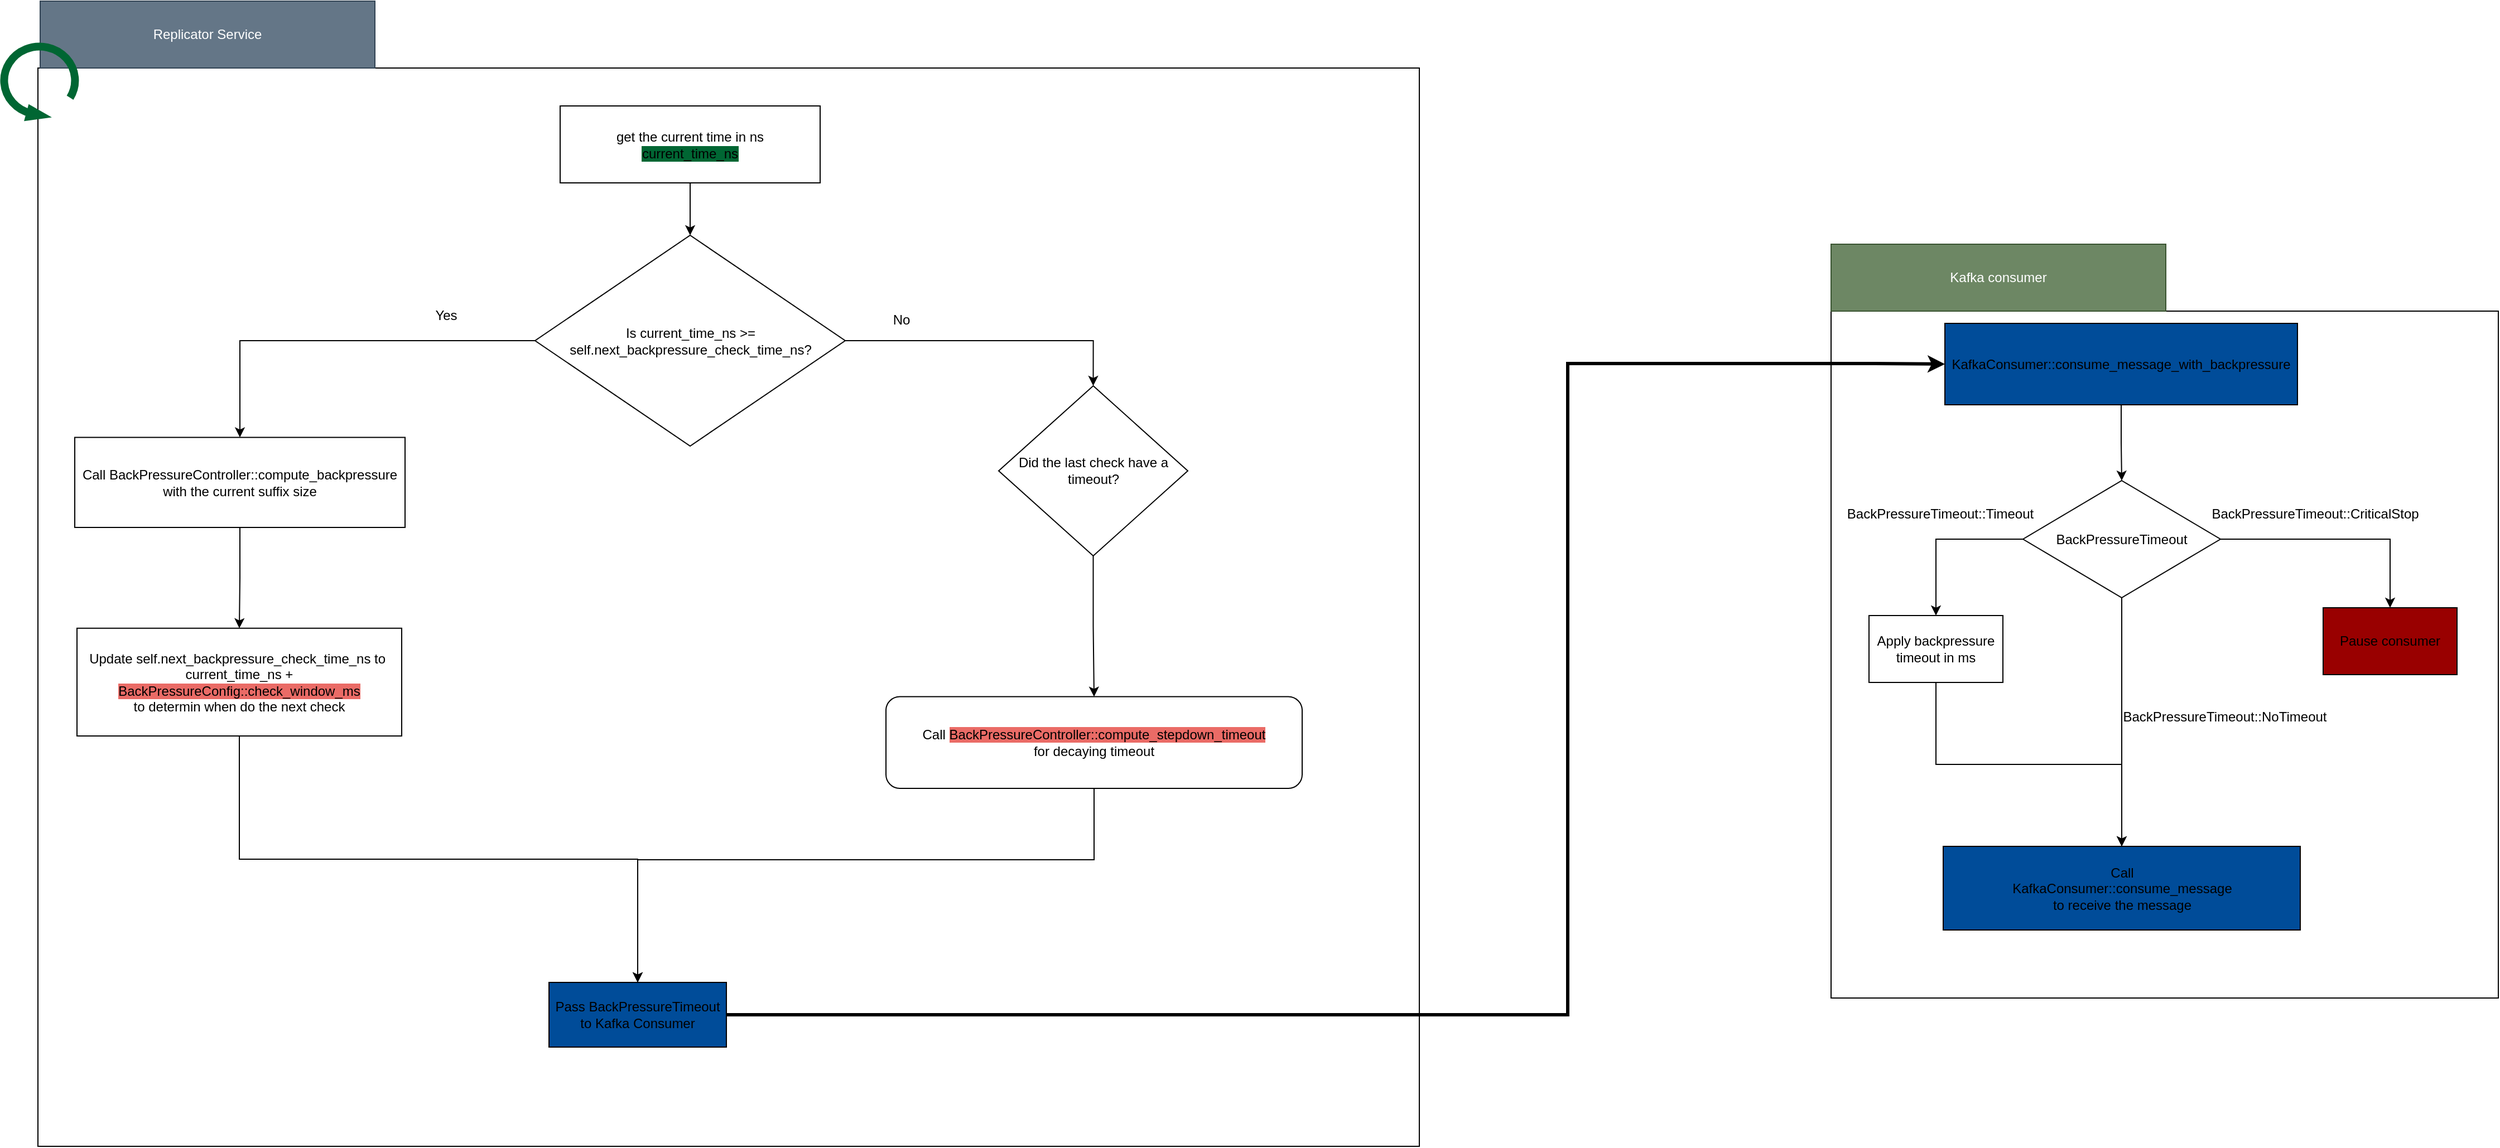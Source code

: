 <mxfile version="21.8.2" type="device">
  <diagram name="Page-1" id="tAE-cPwc15kO6dDDMqvA">
    <mxGraphModel dx="2554" dy="-2386" grid="0" gridSize="10" guides="1" tooltips="1" connect="1" arrows="1" fold="1" page="0" pageScale="1" pageWidth="827" pageHeight="1169" math="0" shadow="0">
      <root>
        <mxCell id="0" />
        <mxCell id="1" parent="0" />
        <mxCell id="R-dFO9PfzjRHCKzVX55h-59" value="" style="rounded=0;whiteSpace=wrap;html=1;" parent="1" vertex="1">
          <mxGeometry x="2336" y="4171" width="598" height="616" as="geometry" />
        </mxCell>
        <mxCell id="R-dFO9PfzjRHCKzVX55h-60" value="Kafka consumer" style="rounded=0;whiteSpace=wrap;html=1;fillColor=#6d8764;fontColor=#ffffff;strokeColor=#3A5431;" parent="1" vertex="1">
          <mxGeometry x="2336" y="4111" width="300" height="60" as="geometry" />
        </mxCell>
        <mxCell id="R-dFO9PfzjRHCKzVX55h-64" value="" style="rounded=0;whiteSpace=wrap;html=1;" parent="1" vertex="1">
          <mxGeometry x="729" y="3953" width="1238" height="967" as="geometry" />
        </mxCell>
        <mxCell id="R-dFO9PfzjRHCKzVX55h-65" value="Replicator Service" style="rounded=0;whiteSpace=wrap;html=1;fillColor=#647687;fontColor=#ffffff;strokeColor=#314354;" parent="1" vertex="1">
          <mxGeometry x="731" y="3893" width="300" height="60" as="geometry" />
        </mxCell>
        <mxCell id="tLa9vOW-6CeD3Q_6qola-4" value="" style="edgeStyle=orthogonalEdgeStyle;rounded=0;orthogonalLoop=1;jettySize=auto;html=1;" edge="1" parent="1" source="R-dFO9PfzjRHCKzVX55h-66" target="tLa9vOW-6CeD3Q_6qola-3">
          <mxGeometry relative="1" as="geometry" />
        </mxCell>
        <mxCell id="R-dFO9PfzjRHCKzVX55h-66" value="get the current time in ns&lt;br&gt;&lt;span style=&quot;background-color: rgb(0, 102, 51);&quot;&gt;current_time_ns&lt;/span&gt;" style="rounded=0;whiteSpace=wrap;html=1;" parent="1" vertex="1">
          <mxGeometry x="1197" y="3987" width="233" height="69" as="geometry" />
        </mxCell>
        <mxCell id="tLa9vOW-6CeD3Q_6qola-2" value="" style="verticalLabelPosition=bottom;html=1;verticalAlign=top;strokeWidth=7;shape=mxgraph.lean_mapping.physical_pull;pointerEvents=1;rotation=90;fillColor=#006633;strokeColor=#006633;" vertex="1" parent="1">
          <mxGeometry x="699" y="3933" width="63" height="64" as="geometry" />
        </mxCell>
        <mxCell id="tLa9vOW-6CeD3Q_6qola-6" value="" style="edgeStyle=orthogonalEdgeStyle;rounded=0;orthogonalLoop=1;jettySize=auto;html=1;entryX=0.5;entryY=0;entryDx=0;entryDy=0;" edge="1" parent="1" source="tLa9vOW-6CeD3Q_6qola-3" target="tLa9vOW-6CeD3Q_6qola-5">
          <mxGeometry relative="1" as="geometry" />
        </mxCell>
        <mxCell id="tLa9vOW-6CeD3Q_6qola-10" value="" style="edgeStyle=orthogonalEdgeStyle;rounded=0;orthogonalLoop=1;jettySize=auto;html=1;entryX=0.5;entryY=0;entryDx=0;entryDy=0;" edge="1" parent="1" source="tLa9vOW-6CeD3Q_6qola-3" target="tLa9vOW-6CeD3Q_6qola-9">
          <mxGeometry relative="1" as="geometry" />
        </mxCell>
        <mxCell id="tLa9vOW-6CeD3Q_6qola-3" value="Is current_time_ns &amp;gt;= self.next_backpressure_check_time_ns?" style="rhombus;whiteSpace=wrap;html=1;" vertex="1" parent="1">
          <mxGeometry x="1174.5" y="4103" width="278" height="189" as="geometry" />
        </mxCell>
        <mxCell id="tLa9vOW-6CeD3Q_6qola-14" value="" style="edgeStyle=orthogonalEdgeStyle;rounded=0;orthogonalLoop=1;jettySize=auto;html=1;" edge="1" parent="1" source="tLa9vOW-6CeD3Q_6qola-5" target="tLa9vOW-6CeD3Q_6qola-13">
          <mxGeometry relative="1" as="geometry" />
        </mxCell>
        <mxCell id="tLa9vOW-6CeD3Q_6qola-5" value="Call BackPressureController::compute_backpressure&lt;br&gt;with the current suffix size" style="whiteSpace=wrap;html=1;" vertex="1" parent="1">
          <mxGeometry x="762" y="4284.25" width="296" height="80.75" as="geometry" />
        </mxCell>
        <mxCell id="tLa9vOW-6CeD3Q_6qola-12" value="" style="edgeStyle=orthogonalEdgeStyle;rounded=0;orthogonalLoop=1;jettySize=auto;html=1;" edge="1" parent="1" source="tLa9vOW-6CeD3Q_6qola-9" target="tLa9vOW-6CeD3Q_6qola-11">
          <mxGeometry relative="1" as="geometry" />
        </mxCell>
        <mxCell id="tLa9vOW-6CeD3Q_6qola-9" value="Did the last check have a timeout?" style="rhombus;whiteSpace=wrap;html=1;" vertex="1" parent="1">
          <mxGeometry x="1590" y="4238" width="169.5" height="152.5" as="geometry" />
        </mxCell>
        <mxCell id="tLa9vOW-6CeD3Q_6qola-11" value="Call &lt;span style=&quot;background-color: rgb(234, 107, 102);&quot;&gt;BackPressureController::compute_stepdown_timeout&lt;/span&gt;&lt;br&gt;for decaying timeout" style="rounded=1;whiteSpace=wrap;html=1;" vertex="1" parent="1">
          <mxGeometry x="1489" y="4516.75" width="373" height="82.25" as="geometry" />
        </mxCell>
        <mxCell id="tLa9vOW-6CeD3Q_6qola-18" value="" style="edgeStyle=orthogonalEdgeStyle;rounded=0;orthogonalLoop=1;jettySize=auto;html=1;exitX=0.5;exitY=1;exitDx=0;exitDy=0;" edge="1" parent="1" source="tLa9vOW-6CeD3Q_6qola-13" target="tLa9vOW-6CeD3Q_6qola-17">
          <mxGeometry relative="1" as="geometry" />
        </mxCell>
        <mxCell id="tLa9vOW-6CeD3Q_6qola-13" value="Update self.next_backpressure_check_time_ns to&amp;nbsp;&lt;br&gt;current_time_ns + &lt;span style=&quot;background-color: rgb(234, 107, 102);&quot;&gt;BackPressureConfig::check_window_ms&lt;/span&gt;&lt;br&gt;to determin when do the next check" style="whiteSpace=wrap;html=1;" vertex="1" parent="1">
          <mxGeometry x="764" y="4455.38" width="291" height="96.62" as="geometry" />
        </mxCell>
        <mxCell id="tLa9vOW-6CeD3Q_6qola-23" value="" style="edgeStyle=orthogonalEdgeStyle;rounded=0;orthogonalLoop=1;jettySize=auto;html=1;strokeWidth=3;entryX=0;entryY=0.5;entryDx=0;entryDy=0;" edge="1" parent="1" source="tLa9vOW-6CeD3Q_6qola-17" target="tLa9vOW-6CeD3Q_6qola-24">
          <mxGeometry relative="1" as="geometry">
            <mxPoint x="2287" y="4284" as="targetPoint" />
            <Array as="points">
              <mxPoint x="2100" y="4802" />
              <mxPoint x="2100" y="4218" />
              <mxPoint x="2375" y="4218" />
            </Array>
          </mxGeometry>
        </mxCell>
        <mxCell id="tLa9vOW-6CeD3Q_6qola-17" value="Pass BackPressureTimeout to Kafka Consumer" style="whiteSpace=wrap;html=1;fillColor=#004C99;" vertex="1" parent="1">
          <mxGeometry x="1187" y="4773" width="159" height="58" as="geometry" />
        </mxCell>
        <mxCell id="tLa9vOW-6CeD3Q_6qola-19" value="" style="edgeStyle=orthogonalEdgeStyle;rounded=0;orthogonalLoop=1;jettySize=auto;html=1;exitX=0.5;exitY=1;exitDx=0;exitDy=0;entryX=0.5;entryY=0;entryDx=0;entryDy=0;" edge="1" parent="1" source="tLa9vOW-6CeD3Q_6qola-11" target="tLa9vOW-6CeD3Q_6qola-17">
          <mxGeometry relative="1" as="geometry">
            <mxPoint x="920" y="4562" as="sourcePoint" />
            <mxPoint x="1266" y="4766" as="targetPoint" />
            <Array as="points">
              <mxPoint x="1676" y="4663" />
              <mxPoint x="1267" y="4663" />
            </Array>
          </mxGeometry>
        </mxCell>
        <mxCell id="tLa9vOW-6CeD3Q_6qola-20" value="Yes" style="text;html=1;strokeColor=none;fillColor=none;align=center;verticalAlign=middle;whiteSpace=wrap;rounded=0;" vertex="1" parent="1">
          <mxGeometry x="1065" y="4160" width="60" height="30" as="geometry" />
        </mxCell>
        <mxCell id="tLa9vOW-6CeD3Q_6qola-21" value="No" style="text;html=1;strokeColor=none;fillColor=none;align=center;verticalAlign=middle;whiteSpace=wrap;rounded=0;" vertex="1" parent="1">
          <mxGeometry x="1473" y="4164" width="60" height="30" as="geometry" />
        </mxCell>
        <mxCell id="tLa9vOW-6CeD3Q_6qola-26" value="" style="edgeStyle=orthogonalEdgeStyle;rounded=0;orthogonalLoop=1;jettySize=auto;html=1;" edge="1" parent="1" source="tLa9vOW-6CeD3Q_6qola-24" target="tLa9vOW-6CeD3Q_6qola-25">
          <mxGeometry relative="1" as="geometry" />
        </mxCell>
        <mxCell id="tLa9vOW-6CeD3Q_6qola-24" value="KafkaConsumer::consume_message_with_backpressure" style="rounded=0;whiteSpace=wrap;html=1;fillColor=#004C99;" vertex="1" parent="1">
          <mxGeometry x="2438" y="4182" width="316" height="73" as="geometry" />
        </mxCell>
        <mxCell id="tLa9vOW-6CeD3Q_6qola-28" value="" style="edgeStyle=orthogonalEdgeStyle;rounded=0;orthogonalLoop=1;jettySize=auto;html=1;" edge="1" parent="1" source="tLa9vOW-6CeD3Q_6qola-25" target="tLa9vOW-6CeD3Q_6qola-27">
          <mxGeometry relative="1" as="geometry" />
        </mxCell>
        <mxCell id="tLa9vOW-6CeD3Q_6qola-30" value="" style="edgeStyle=orthogonalEdgeStyle;rounded=0;orthogonalLoop=1;jettySize=auto;html=1;" edge="1" parent="1" source="tLa9vOW-6CeD3Q_6qola-25" target="tLa9vOW-6CeD3Q_6qola-29">
          <mxGeometry relative="1" as="geometry" />
        </mxCell>
        <mxCell id="tLa9vOW-6CeD3Q_6qola-32" value="" style="edgeStyle=orthogonalEdgeStyle;rounded=0;orthogonalLoop=1;jettySize=auto;html=1;" edge="1" parent="1" source="tLa9vOW-6CeD3Q_6qola-25" target="tLa9vOW-6CeD3Q_6qola-31">
          <mxGeometry relative="1" as="geometry" />
        </mxCell>
        <mxCell id="tLa9vOW-6CeD3Q_6qola-25" value="BackPressureTimeout" style="rhombus;whiteSpace=wrap;html=1;rounded=0;" vertex="1" parent="1">
          <mxGeometry x="2508" y="4323" width="177" height="105" as="geometry" />
        </mxCell>
        <mxCell id="tLa9vOW-6CeD3Q_6qola-27" value="Call&lt;br&gt;KafkaConsumer::consume_message&lt;br&gt;to receive the message" style="whiteSpace=wrap;html=1;rounded=0;fillColor=#004C99;" vertex="1" parent="1">
          <mxGeometry x="2436.5" y="4651" width="320" height="75" as="geometry" />
        </mxCell>
        <mxCell id="tLa9vOW-6CeD3Q_6qola-39" value="" style="edgeStyle=orthogonalEdgeStyle;rounded=0;orthogonalLoop=1;jettySize=auto;html=1;entryX=0.5;entryY=0;entryDx=0;entryDy=0;" edge="1" parent="1" source="tLa9vOW-6CeD3Q_6qola-29" target="tLa9vOW-6CeD3Q_6qola-27">
          <mxGeometry relative="1" as="geometry">
            <mxPoint x="2430" y="4614" as="targetPoint" />
          </mxGeometry>
        </mxCell>
        <mxCell id="tLa9vOW-6CeD3Q_6qola-29" value="Apply backpressure timeout in ms" style="rounded=0;whiteSpace=wrap;html=1;" vertex="1" parent="1">
          <mxGeometry x="2370" y="4444" width="120" height="60" as="geometry" />
        </mxCell>
        <mxCell id="tLa9vOW-6CeD3Q_6qola-31" value="Pause consumer" style="whiteSpace=wrap;html=1;rounded=0;fillColor=#990000;" vertex="1" parent="1">
          <mxGeometry x="2777" y="4437" width="120" height="60" as="geometry" />
        </mxCell>
        <mxCell id="tLa9vOW-6CeD3Q_6qola-33" value="BackPressureTimeout::Timeout" style="text;html=1;strokeColor=none;fillColor=none;align=center;verticalAlign=middle;whiteSpace=wrap;rounded=0;" vertex="1" parent="1">
          <mxGeometry x="2404" y="4338" width="60" height="30" as="geometry" />
        </mxCell>
        <mxCell id="tLa9vOW-6CeD3Q_6qola-34" value="BackPressureTimeout::NoTimeout" style="text;html=1;strokeColor=none;fillColor=none;align=center;verticalAlign=middle;whiteSpace=wrap;rounded=0;" vertex="1" parent="1">
          <mxGeometry x="2659" y="4520" width="60" height="30" as="geometry" />
        </mxCell>
        <mxCell id="tLa9vOW-6CeD3Q_6qola-37" value="BackPressureTimeout::CriticalStop" style="text;html=1;strokeColor=none;fillColor=none;align=center;verticalAlign=middle;whiteSpace=wrap;rounded=0;" vertex="1" parent="1">
          <mxGeometry x="2740" y="4338" width="60" height="30" as="geometry" />
        </mxCell>
      </root>
    </mxGraphModel>
  </diagram>
</mxfile>
